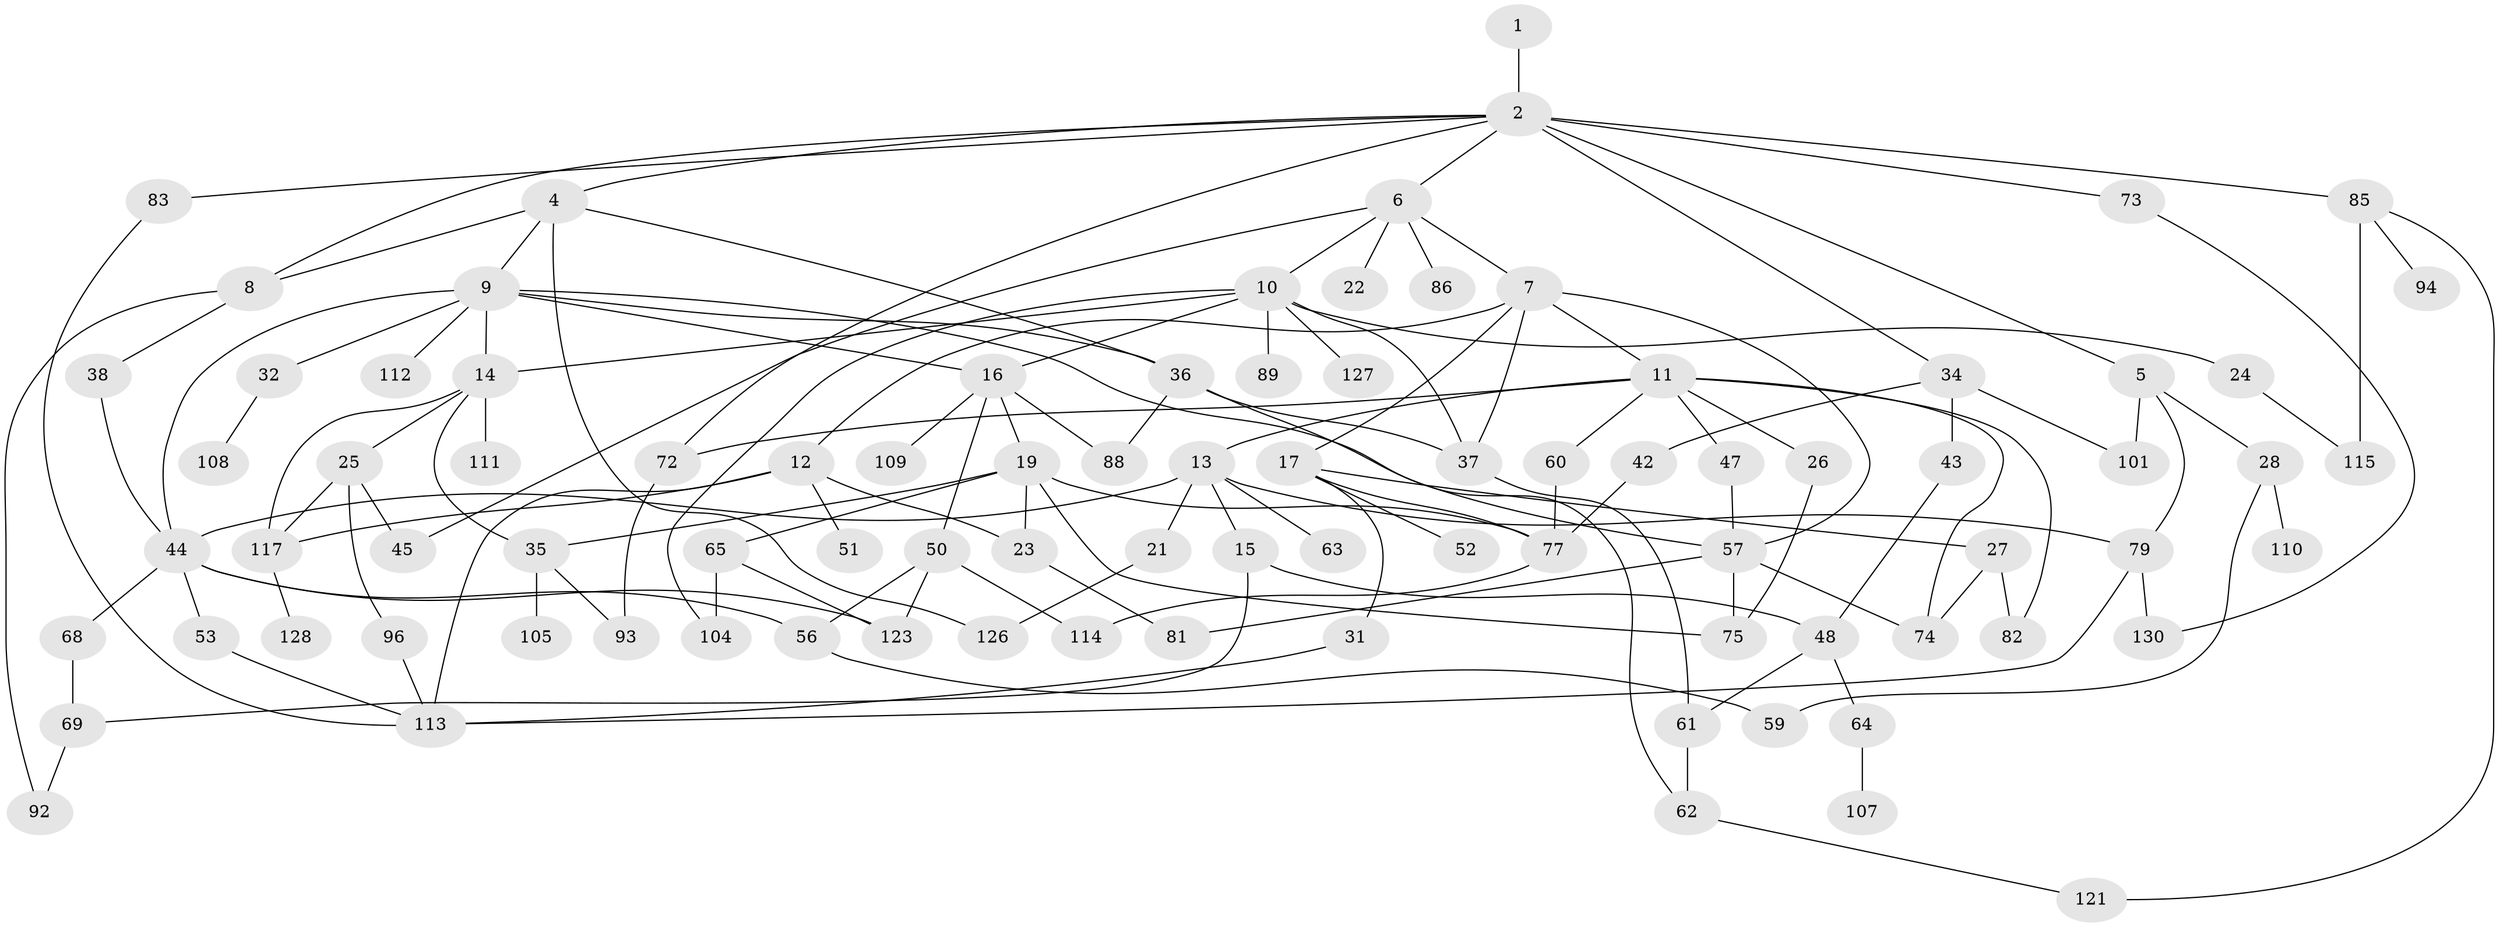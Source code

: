 // Generated by graph-tools (version 1.1) at 2025/51/02/27/25 19:51:41]
// undirected, 89 vertices, 137 edges
graph export_dot {
graph [start="1"]
  node [color=gray90,style=filled];
  1;
  2 [super="+3"];
  4 [super="+90"];
  5 [super="+84"];
  6 [super="+33"];
  7 [super="+18"];
  8;
  9 [super="+20"];
  10 [super="+41"];
  11 [super="+40"];
  12 [super="+116"];
  13 [super="+58"];
  14 [super="+54"];
  15 [super="+55"];
  16 [super="+29"];
  17;
  19 [super="+30"];
  21 [super="+100"];
  22 [super="+76"];
  23 [super="+125"];
  24;
  25 [super="+46"];
  26 [super="+71"];
  27 [super="+67"];
  28 [super="+78"];
  31;
  32 [super="+102"];
  34 [super="+39"];
  35 [super="+91"];
  36;
  37 [super="+118"];
  38;
  42;
  43;
  44 [super="+132"];
  45 [super="+49"];
  47;
  48 [super="+80"];
  50;
  51;
  52;
  53;
  56;
  57 [super="+99"];
  59 [super="+66"];
  60 [super="+103"];
  61;
  62 [super="+129"];
  63;
  64 [super="+70"];
  65 [super="+106"];
  68;
  69 [super="+95"];
  72;
  73 [super="+98"];
  74;
  75;
  77 [super="+131"];
  79;
  81;
  82 [super="+122"];
  83;
  85 [super="+87"];
  86;
  88 [super="+124"];
  89;
  92;
  93;
  94;
  96 [super="+97"];
  101;
  104;
  105;
  107;
  108;
  109;
  110;
  111;
  112;
  113 [super="+120"];
  114;
  115;
  117 [super="+119"];
  121;
  123;
  126;
  127;
  128;
  130;
  1 -- 2;
  2 -- 4;
  2 -- 73;
  2 -- 72;
  2 -- 85 [weight=2];
  2 -- 34;
  2 -- 83;
  2 -- 5;
  2 -- 6;
  2 -- 8;
  4 -- 9;
  4 -- 36;
  4 -- 8;
  4 -- 126;
  5 -- 28;
  5 -- 101;
  5 -- 79;
  6 -- 7;
  6 -- 10;
  6 -- 22;
  6 -- 86;
  6 -- 45;
  7 -- 11;
  7 -- 12;
  7 -- 17;
  7 -- 57;
  7 -- 37;
  8 -- 38;
  8 -- 92;
  9 -- 14;
  9 -- 16;
  9 -- 32;
  9 -- 36;
  9 -- 57;
  9 -- 112;
  9 -- 44;
  10 -- 24;
  10 -- 37;
  10 -- 104;
  10 -- 16;
  10 -- 89;
  10 -- 14;
  10 -- 127;
  11 -- 13;
  11 -- 26;
  11 -- 82;
  11 -- 74;
  11 -- 72;
  11 -- 60;
  11 -- 47;
  12 -- 51;
  12 -- 23;
  12 -- 117;
  12 -- 113;
  13 -- 15;
  13 -- 21;
  13 -- 63;
  13 -- 44;
  13 -- 79;
  14 -- 25;
  14 -- 35;
  14 -- 117;
  14 -- 111;
  15 -- 48;
  15 -- 69;
  16 -- 19;
  16 -- 50;
  16 -- 88;
  16 -- 109;
  17 -- 27;
  17 -- 31;
  17 -- 52;
  17 -- 77;
  19 -- 23;
  19 -- 75;
  19 -- 65;
  19 -- 35;
  19 -- 77;
  21 -- 126;
  23 -- 81;
  24 -- 115;
  25 -- 45;
  25 -- 96;
  25 -- 117;
  26 -- 75;
  27 -- 82;
  27 -- 74;
  28 -- 59;
  28 -- 110;
  31 -- 113;
  32 -- 108;
  34 -- 101;
  34 -- 43;
  34 -- 42;
  35 -- 93;
  35 -- 105;
  36 -- 62;
  36 -- 88;
  36 -- 37;
  37 -- 61;
  38 -- 44;
  42 -- 77;
  43 -- 48;
  44 -- 53;
  44 -- 68;
  44 -- 123;
  44 -- 56;
  47 -- 57;
  48 -- 64;
  48 -- 61;
  50 -- 56;
  50 -- 114;
  50 -- 123;
  53 -- 113;
  56 -- 59;
  57 -- 74;
  57 -- 81;
  57 -- 75;
  60 -- 77;
  61 -- 62;
  62 -- 121;
  64 -- 107;
  65 -- 123;
  65 -- 104;
  68 -- 69;
  69 -- 92;
  72 -- 93;
  73 -- 130;
  77 -- 114;
  79 -- 130;
  79 -- 113;
  83 -- 113;
  85 -- 94;
  85 -- 115;
  85 -- 121;
  96 -- 113;
  117 -- 128;
}
